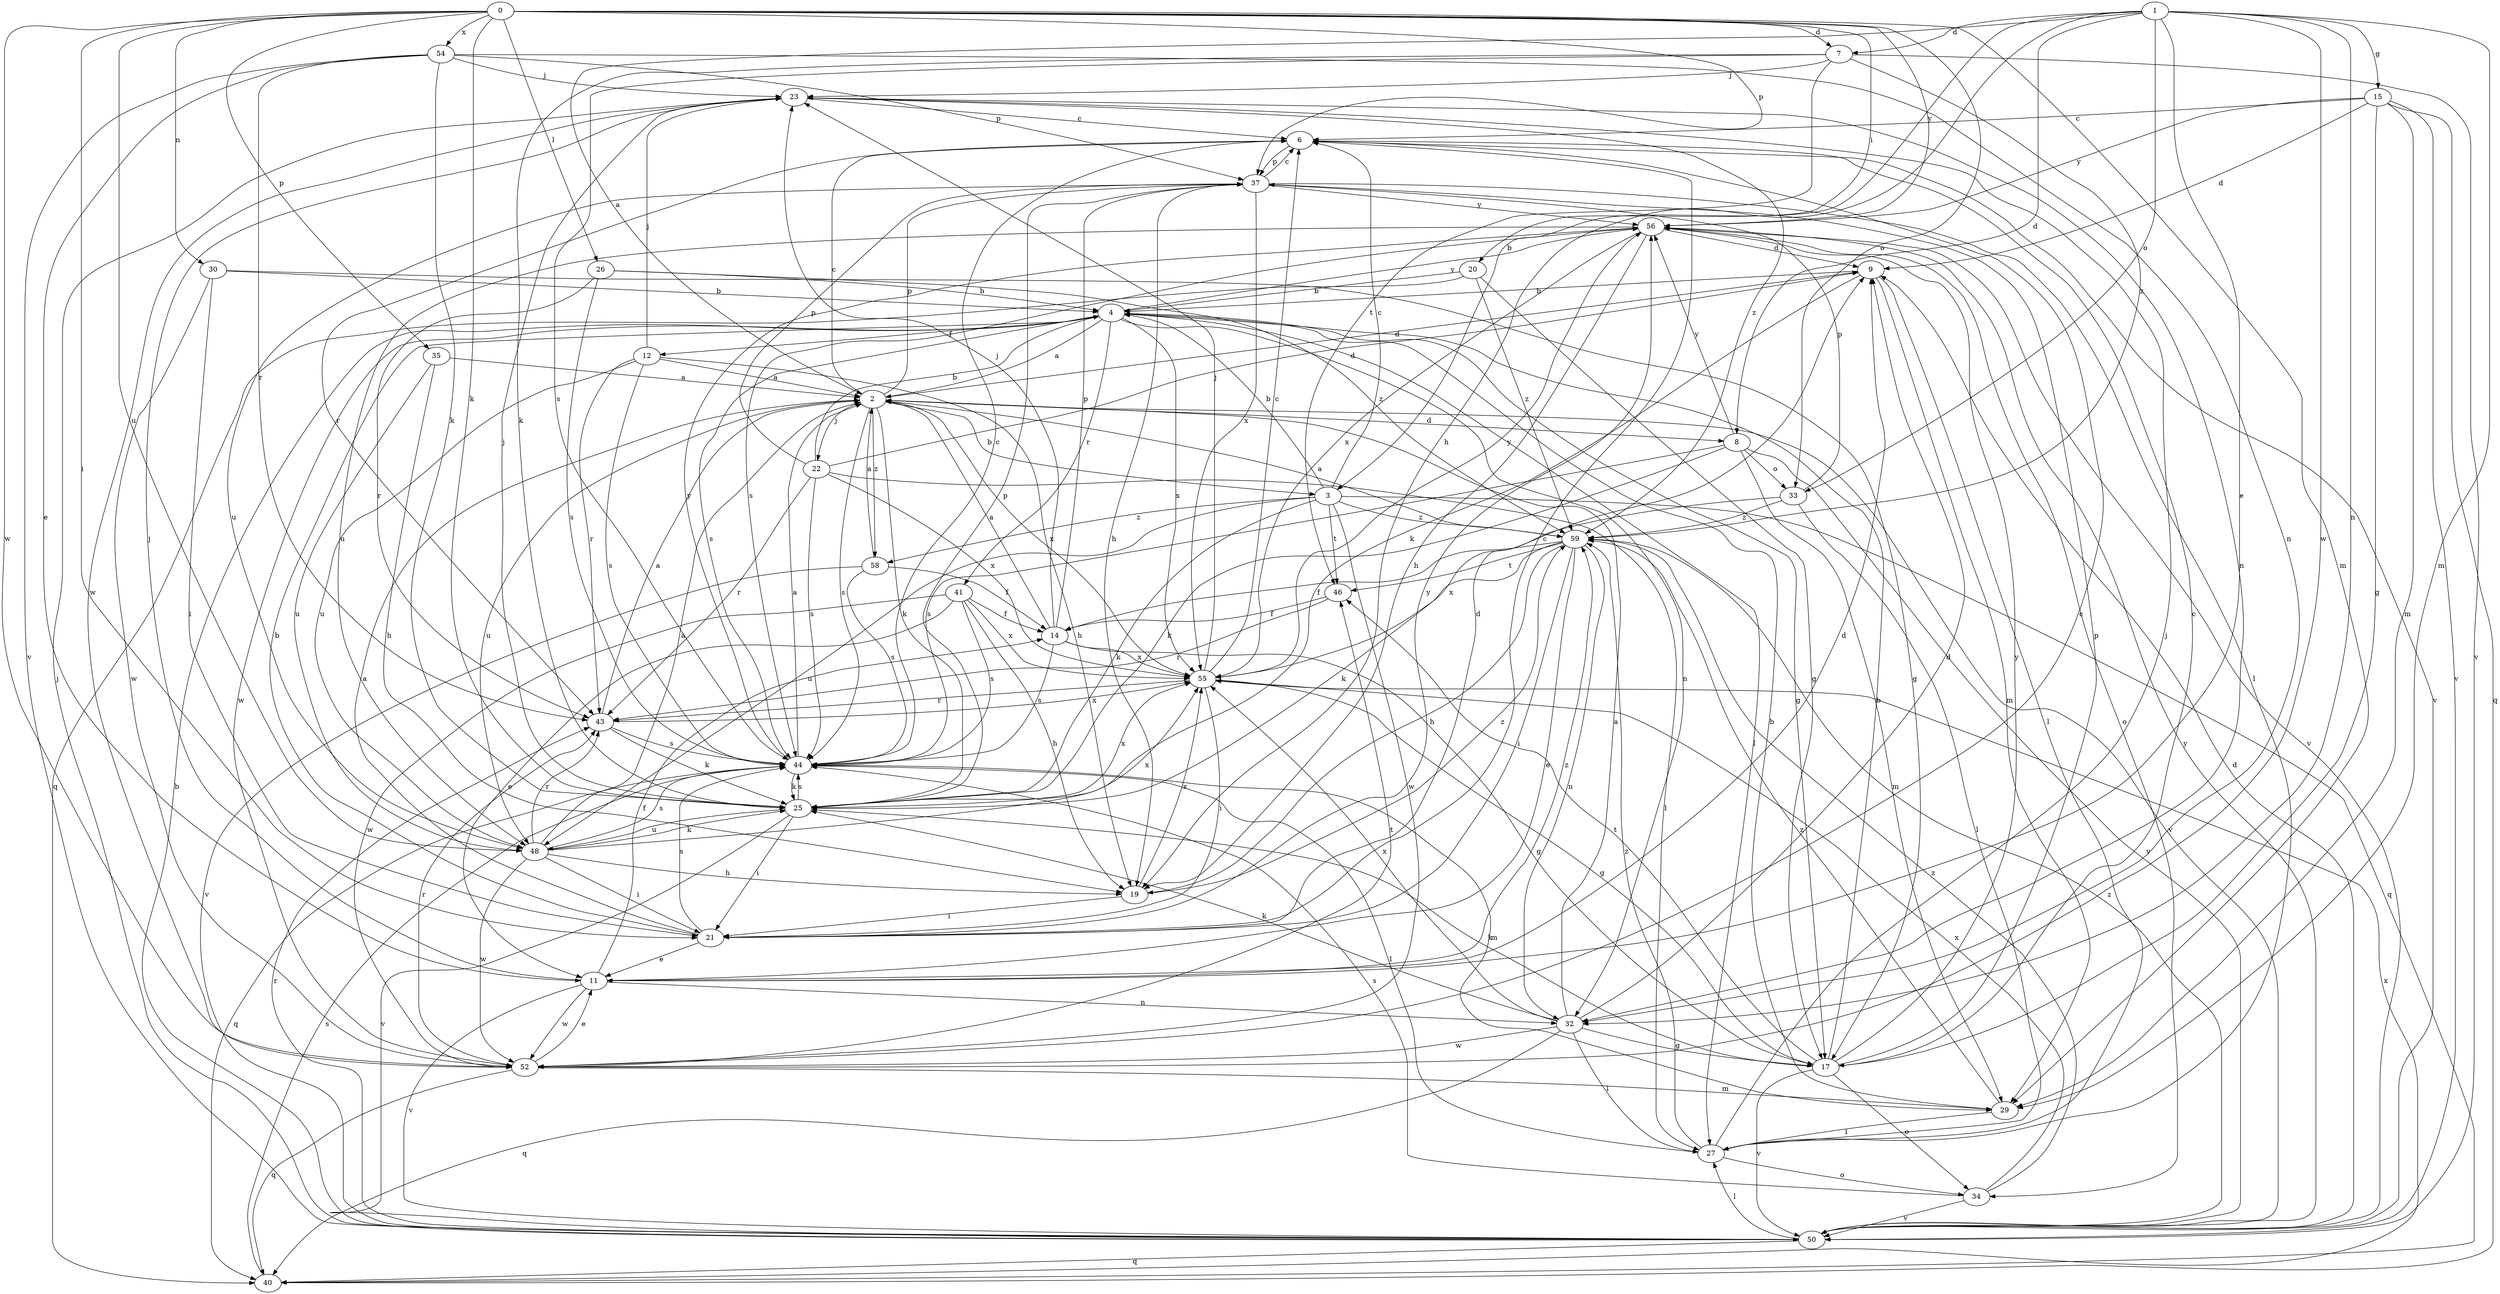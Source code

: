 strict digraph  {
0;
1;
2;
3;
4;
6;
7;
8;
9;
11;
12;
14;
15;
17;
19;
20;
21;
22;
23;
25;
26;
27;
29;
30;
32;
33;
34;
35;
37;
40;
41;
43;
44;
46;
48;
50;
52;
54;
55;
56;
58;
59;
0 -> 7  [label=d];
0 -> 20  [label=i];
0 -> 21  [label=i];
0 -> 25  [label=k];
0 -> 26  [label=l];
0 -> 29  [label=m];
0 -> 30  [label=n];
0 -> 33  [label=o];
0 -> 35  [label=p];
0 -> 37  [label=p];
0 -> 48  [label=u];
0 -> 52  [label=w];
0 -> 54  [label=x];
0 -> 56  [label=y];
1 -> 2  [label=a];
1 -> 3  [label=b];
1 -> 7  [label=d];
1 -> 8  [label=d];
1 -> 11  [label=e];
1 -> 15  [label=g];
1 -> 19  [label=h];
1 -> 29  [label=m];
1 -> 32  [label=n];
1 -> 33  [label=o];
1 -> 52  [label=w];
2 -> 3  [label=b];
2 -> 6  [label=c];
2 -> 8  [label=d];
2 -> 9  [label=d];
2 -> 22  [label=j];
2 -> 25  [label=k];
2 -> 37  [label=p];
2 -> 44  [label=s];
2 -> 48  [label=u];
2 -> 50  [label=v];
2 -> 55  [label=x];
2 -> 58  [label=z];
3 -> 4  [label=b];
3 -> 6  [label=c];
3 -> 25  [label=k];
3 -> 40  [label=q];
3 -> 46  [label=t];
3 -> 48  [label=u];
3 -> 52  [label=w];
3 -> 58  [label=z];
3 -> 59  [label=z];
4 -> 2  [label=a];
4 -> 12  [label=f];
4 -> 17  [label=g];
4 -> 27  [label=l];
4 -> 32  [label=n];
4 -> 41  [label=r];
4 -> 44  [label=s];
4 -> 52  [label=w];
4 -> 55  [label=x];
4 -> 56  [label=y];
6 -> 37  [label=p];
6 -> 43  [label=r];
6 -> 50  [label=v];
7 -> 23  [label=j];
7 -> 25  [label=k];
7 -> 44  [label=s];
7 -> 46  [label=t];
7 -> 50  [label=v];
7 -> 59  [label=z];
8 -> 25  [label=k];
8 -> 29  [label=m];
8 -> 33  [label=o];
8 -> 44  [label=s];
8 -> 50  [label=v];
8 -> 56  [label=y];
9 -> 4  [label=b];
9 -> 25  [label=k];
9 -> 27  [label=l];
9 -> 29  [label=m];
11 -> 9  [label=d];
11 -> 14  [label=f];
11 -> 23  [label=j];
11 -> 32  [label=n];
11 -> 50  [label=v];
11 -> 52  [label=w];
11 -> 59  [label=z];
12 -> 2  [label=a];
12 -> 19  [label=h];
12 -> 23  [label=j];
12 -> 43  [label=r];
12 -> 44  [label=s];
12 -> 48  [label=u];
14 -> 2  [label=a];
14 -> 17  [label=g];
14 -> 23  [label=j];
14 -> 37  [label=p];
14 -> 44  [label=s];
14 -> 55  [label=x];
15 -> 6  [label=c];
15 -> 9  [label=d];
15 -> 17  [label=g];
15 -> 29  [label=m];
15 -> 40  [label=q];
15 -> 50  [label=v];
15 -> 56  [label=y];
17 -> 4  [label=b];
17 -> 6  [label=c];
17 -> 25  [label=k];
17 -> 34  [label=o];
17 -> 37  [label=p];
17 -> 46  [label=t];
17 -> 50  [label=v];
17 -> 56  [label=y];
19 -> 21  [label=i];
19 -> 55  [label=x];
19 -> 59  [label=z];
20 -> 4  [label=b];
20 -> 17  [label=g];
20 -> 40  [label=q];
20 -> 59  [label=z];
21 -> 2  [label=a];
21 -> 4  [label=b];
21 -> 6  [label=c];
21 -> 9  [label=d];
21 -> 11  [label=e];
21 -> 44  [label=s];
21 -> 56  [label=y];
22 -> 4  [label=b];
22 -> 9  [label=d];
22 -> 27  [label=l];
22 -> 37  [label=p];
22 -> 43  [label=r];
22 -> 44  [label=s];
22 -> 55  [label=x];
23 -> 6  [label=c];
23 -> 32  [label=n];
23 -> 52  [label=w];
23 -> 59  [label=z];
25 -> 21  [label=i];
25 -> 23  [label=j];
25 -> 37  [label=p];
25 -> 44  [label=s];
25 -> 48  [label=u];
25 -> 50  [label=v];
25 -> 55  [label=x];
26 -> 4  [label=b];
26 -> 43  [label=r];
26 -> 44  [label=s];
26 -> 59  [label=z];
27 -> 23  [label=j];
27 -> 34  [label=o];
27 -> 59  [label=z];
29 -> 4  [label=b];
29 -> 27  [label=l];
29 -> 59  [label=z];
30 -> 4  [label=b];
30 -> 17  [label=g];
30 -> 21  [label=i];
30 -> 52  [label=w];
32 -> 2  [label=a];
32 -> 9  [label=d];
32 -> 17  [label=g];
32 -> 25  [label=k];
32 -> 27  [label=l];
32 -> 40  [label=q];
32 -> 52  [label=w];
32 -> 55  [label=x];
33 -> 27  [label=l];
33 -> 37  [label=p];
33 -> 55  [label=x];
33 -> 59  [label=z];
34 -> 44  [label=s];
34 -> 50  [label=v];
34 -> 55  [label=x];
34 -> 59  [label=z];
35 -> 2  [label=a];
35 -> 19  [label=h];
35 -> 48  [label=u];
37 -> 6  [label=c];
37 -> 19  [label=h];
37 -> 27  [label=l];
37 -> 48  [label=u];
37 -> 55  [label=x];
37 -> 56  [label=y];
40 -> 44  [label=s];
40 -> 55  [label=x];
41 -> 11  [label=e];
41 -> 14  [label=f];
41 -> 19  [label=h];
41 -> 44  [label=s];
41 -> 52  [label=w];
41 -> 55  [label=x];
43 -> 2  [label=a];
43 -> 25  [label=k];
43 -> 44  [label=s];
43 -> 55  [label=x];
44 -> 2  [label=a];
44 -> 6  [label=c];
44 -> 25  [label=k];
44 -> 27  [label=l];
44 -> 29  [label=m];
44 -> 40  [label=q];
44 -> 56  [label=y];
46 -> 14  [label=f];
46 -> 43  [label=r];
48 -> 2  [label=a];
48 -> 19  [label=h];
48 -> 21  [label=i];
48 -> 25  [label=k];
48 -> 43  [label=r];
48 -> 44  [label=s];
48 -> 52  [label=w];
48 -> 55  [label=x];
50 -> 4  [label=b];
50 -> 9  [label=d];
50 -> 23  [label=j];
50 -> 27  [label=l];
50 -> 40  [label=q];
50 -> 43  [label=r];
50 -> 56  [label=y];
50 -> 59  [label=z];
52 -> 6  [label=c];
52 -> 11  [label=e];
52 -> 29  [label=m];
52 -> 40  [label=q];
52 -> 43  [label=r];
52 -> 46  [label=t];
54 -> 11  [label=e];
54 -> 23  [label=j];
54 -> 25  [label=k];
54 -> 32  [label=n];
54 -> 37  [label=p];
54 -> 43  [label=r];
54 -> 50  [label=v];
55 -> 6  [label=c];
55 -> 17  [label=g];
55 -> 21  [label=i];
55 -> 23  [label=j];
55 -> 43  [label=r];
55 -> 56  [label=y];
56 -> 9  [label=d];
56 -> 19  [label=h];
56 -> 34  [label=o];
56 -> 44  [label=s];
56 -> 48  [label=u];
56 -> 50  [label=v];
56 -> 55  [label=x];
58 -> 2  [label=a];
58 -> 14  [label=f];
58 -> 44  [label=s];
58 -> 50  [label=v];
59 -> 2  [label=a];
59 -> 11  [label=e];
59 -> 14  [label=f];
59 -> 19  [label=h];
59 -> 21  [label=i];
59 -> 25  [label=k];
59 -> 32  [label=n];
59 -> 46  [label=t];
}
